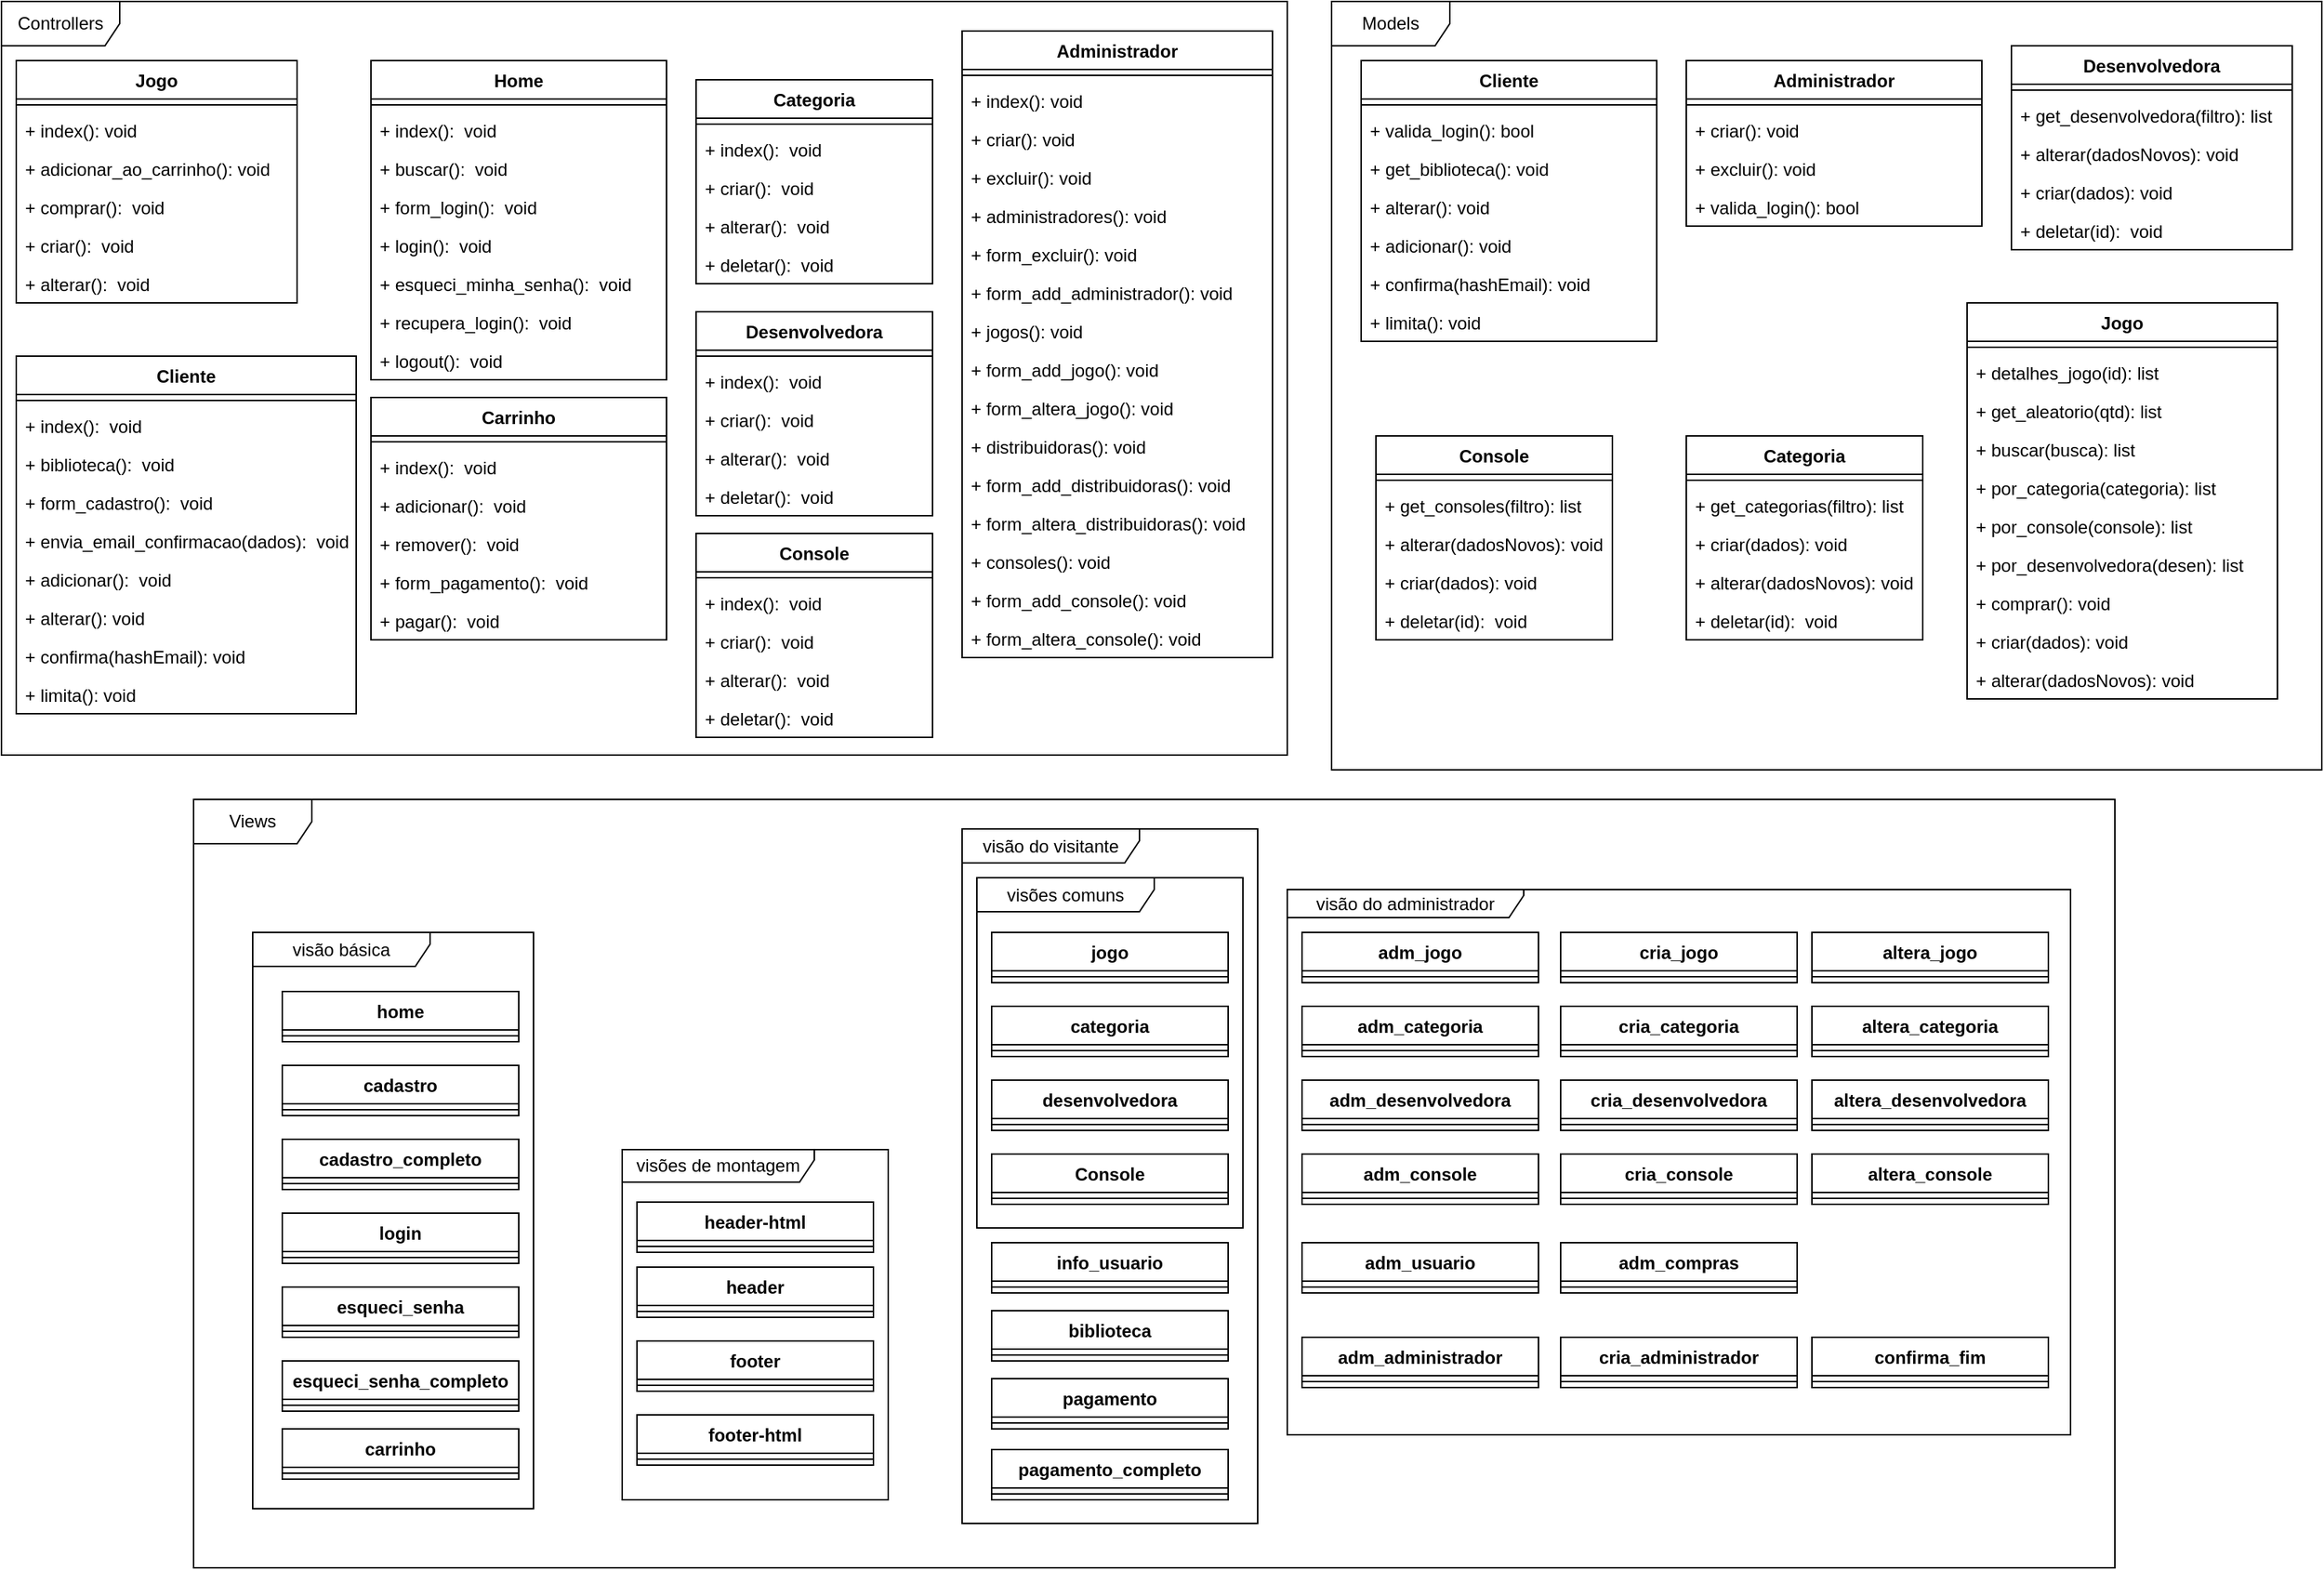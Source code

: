 <mxfile version="15.4.0" type="device"><diagram id="L-fCmeaqNn5dEg6Auvco" name="Page-1"><mxGraphModel dx="1718" dy="531" grid="1" gridSize="10" guides="1" tooltips="1" connect="1" arrows="1" fold="1" page="1" pageScale="1" pageWidth="850" pageHeight="1100" math="0" shadow="0"><root><mxCell id="0"/><mxCell id="1" parent="0"/><mxCell id="11PagR81buOXzs33Tu1x-120" value="Views" style="shape=umlFrame;whiteSpace=wrap;html=1;width=80;height=30;" parent="1" vertex="1"><mxGeometry x="-690" y="560" width="1300" height="520" as="geometry"/></mxCell><mxCell id="11PagR81buOXzs33Tu1x-200" value="visão básica" style="shape=umlFrame;whiteSpace=wrap;html=1;width=120;height=23;" parent="1" vertex="1"><mxGeometry x="-650" y="650" width="190" height="390" as="geometry"/></mxCell><mxCell id="11PagR81buOXzs33Tu1x-197" value="visão do administrador" style="shape=umlFrame;whiteSpace=wrap;html=1;width=160;height=19;" parent="1" vertex="1"><mxGeometry x="50" y="621" width="530" height="369" as="geometry"/></mxCell><mxCell id="11PagR81buOXzs33Tu1x-193" value="visão do visitante" style="shape=umlFrame;whiteSpace=wrap;html=1;width=120;height=23;" parent="1" vertex="1"><mxGeometry x="-170" y="580" width="200" height="470" as="geometry"/></mxCell><mxCell id="11PagR81buOXzs33Tu1x-204" value="visões de montagem" style="shape=umlFrame;whiteSpace=wrap;html=1;width=130;height=22;" parent="1" vertex="1"><mxGeometry x="-400" y="797" width="180" height="237" as="geometry"/></mxCell><mxCell id="11PagR81buOXzs33Tu1x-201" value="visões comuns" style="shape=umlFrame;whiteSpace=wrap;html=1;width=120;height=23;" parent="1" vertex="1"><mxGeometry x="-160" y="613" width="180" height="237" as="geometry"/></mxCell><mxCell id="11PagR81buOXzs33Tu1x-65" value="Controllers" style="shape=umlFrame;whiteSpace=wrap;html=1;width=80;height=30;" parent="1" vertex="1"><mxGeometry x="-820" y="20" width="870" height="510" as="geometry"/></mxCell><mxCell id="11PagR81buOXzs33Tu1x-2" value="Jogo" style="swimlane;fontStyle=1;align=center;verticalAlign=top;childLayout=stackLayout;horizontal=1;startSize=26;horizontalStack=0;resizeParent=1;resizeParentMax=0;resizeLast=0;collapsible=1;marginBottom=0;" parent="1" vertex="1"><mxGeometry x="-810" y="60" width="190" height="164" as="geometry"/></mxCell><mxCell id="11PagR81buOXzs33Tu1x-4" value="" style="line;strokeWidth=1;fillColor=none;align=left;verticalAlign=middle;spacingTop=-1;spacingLeft=3;spacingRight=3;rotatable=0;labelPosition=right;points=[];portConstraint=eastwest;" parent="11PagR81buOXzs33Tu1x-2" vertex="1"><mxGeometry y="26" width="190" height="8" as="geometry"/></mxCell><mxCell id="11PagR81buOXzs33Tu1x-5" value="+ index(): void" style="text;strokeColor=none;fillColor=none;align=left;verticalAlign=top;spacingLeft=4;spacingRight=4;overflow=hidden;rotatable=0;points=[[0,0.5],[1,0.5]];portConstraint=eastwest;" parent="11PagR81buOXzs33Tu1x-2" vertex="1"><mxGeometry y="34" width="190" height="26" as="geometry"/></mxCell><mxCell id="11PagR81buOXzs33Tu1x-10" value="+ adicionar_ao_carrinho(): void" style="text;strokeColor=none;fillColor=none;align=left;verticalAlign=top;spacingLeft=4;spacingRight=4;overflow=hidden;rotatable=0;points=[[0,0.5],[1,0.5]];portConstraint=eastwest;" parent="11PagR81buOXzs33Tu1x-2" vertex="1"><mxGeometry y="60" width="190" height="26" as="geometry"/></mxCell><mxCell id="11PagR81buOXzs33Tu1x-9" value="+ comprar():  void" style="text;strokeColor=none;fillColor=none;align=left;verticalAlign=top;spacingLeft=4;spacingRight=4;overflow=hidden;rotatable=0;points=[[0,0.5],[1,0.5]];portConstraint=eastwest;" parent="11PagR81buOXzs33Tu1x-2" vertex="1"><mxGeometry y="86" width="190" height="26" as="geometry"/></mxCell><mxCell id="11PagR81buOXzs33Tu1x-8" value="+ criar():  void" style="text;strokeColor=none;fillColor=none;align=left;verticalAlign=top;spacingLeft=4;spacingRight=4;overflow=hidden;rotatable=0;points=[[0,0.5],[1,0.5]];portConstraint=eastwest;" parent="11PagR81buOXzs33Tu1x-2" vertex="1"><mxGeometry y="112" width="190" height="26" as="geometry"/></mxCell><mxCell id="11PagR81buOXzs33Tu1x-6" value="+ alterar():  void" style="text;strokeColor=none;fillColor=none;align=left;verticalAlign=top;spacingLeft=4;spacingRight=4;overflow=hidden;rotatable=0;points=[[0,0.5],[1,0.5]];portConstraint=eastwest;" parent="11PagR81buOXzs33Tu1x-2" vertex="1"><mxGeometry y="138" width="190" height="26" as="geometry"/></mxCell><mxCell id="11PagR81buOXzs33Tu1x-11" value="Home" style="swimlane;fontStyle=1;align=center;verticalAlign=top;childLayout=stackLayout;horizontal=1;startSize=26;horizontalStack=0;resizeParent=1;resizeParentMax=0;resizeLast=0;collapsible=1;marginBottom=0;" parent="1" vertex="1"><mxGeometry x="-570" y="60" width="200" height="216" as="geometry"/></mxCell><mxCell id="11PagR81buOXzs33Tu1x-12" value="" style="line;strokeWidth=1;fillColor=none;align=left;verticalAlign=middle;spacingTop=-1;spacingLeft=3;spacingRight=3;rotatable=0;labelPosition=right;points=[];portConstraint=eastwest;" parent="11PagR81buOXzs33Tu1x-11" vertex="1"><mxGeometry y="26" width="200" height="8" as="geometry"/></mxCell><mxCell id="11PagR81buOXzs33Tu1x-13" value="+ index():  void" style="text;strokeColor=none;fillColor=none;align=left;verticalAlign=top;spacingLeft=4;spacingRight=4;overflow=hidden;rotatable=0;points=[[0,0.5],[1,0.5]];portConstraint=eastwest;" parent="11PagR81buOXzs33Tu1x-11" vertex="1"><mxGeometry y="34" width="200" height="26" as="geometry"/></mxCell><mxCell id="11PagR81buOXzs33Tu1x-14" value="+ buscar():  void" style="text;strokeColor=none;fillColor=none;align=left;verticalAlign=top;spacingLeft=4;spacingRight=4;overflow=hidden;rotatable=0;points=[[0,0.5],[1,0.5]];portConstraint=eastwest;" parent="11PagR81buOXzs33Tu1x-11" vertex="1"><mxGeometry y="60" width="200" height="26" as="geometry"/></mxCell><mxCell id="ZOK9bKu7fl6GXjxW45mG-1" value="+ form_login():  void" style="text;strokeColor=none;fillColor=none;align=left;verticalAlign=top;spacingLeft=4;spacingRight=4;overflow=hidden;rotatable=0;points=[[0,0.5],[1,0.5]];portConstraint=eastwest;" parent="11PagR81buOXzs33Tu1x-11" vertex="1"><mxGeometry y="86" width="200" height="26" as="geometry"/></mxCell><mxCell id="ZOK9bKu7fl6GXjxW45mG-2" value="+ login():  void" style="text;strokeColor=none;fillColor=none;align=left;verticalAlign=top;spacingLeft=4;spacingRight=4;overflow=hidden;rotatable=0;points=[[0,0.5],[1,0.5]];portConstraint=eastwest;" parent="11PagR81buOXzs33Tu1x-11" vertex="1"><mxGeometry y="112" width="200" height="26" as="geometry"/></mxCell><mxCell id="ZOK9bKu7fl6GXjxW45mG-3" value="+ esqueci_minha_senha():  void" style="text;strokeColor=none;fillColor=none;align=left;verticalAlign=top;spacingLeft=4;spacingRight=4;overflow=hidden;rotatable=0;points=[[0,0.5],[1,0.5]];portConstraint=eastwest;" parent="11PagR81buOXzs33Tu1x-11" vertex="1"><mxGeometry y="138" width="200" height="26" as="geometry"/></mxCell><mxCell id="ZOK9bKu7fl6GXjxW45mG-4" value="+ recupera_login():  void" style="text;strokeColor=none;fillColor=none;align=left;verticalAlign=top;spacingLeft=4;spacingRight=4;overflow=hidden;rotatable=0;points=[[0,0.5],[1,0.5]];portConstraint=eastwest;" parent="11PagR81buOXzs33Tu1x-11" vertex="1"><mxGeometry y="164" width="200" height="26" as="geometry"/></mxCell><mxCell id="ZOK9bKu7fl6GXjxW45mG-5" value="+ logout():  void" style="text;strokeColor=none;fillColor=none;align=left;verticalAlign=top;spacingLeft=4;spacingRight=4;overflow=hidden;rotatable=0;points=[[0,0.5],[1,0.5]];portConstraint=eastwest;" parent="11PagR81buOXzs33Tu1x-11" vertex="1"><mxGeometry y="190" width="200" height="26" as="geometry"/></mxCell><mxCell id="11PagR81buOXzs33Tu1x-19" value="Cliente" style="swimlane;fontStyle=1;align=center;verticalAlign=top;childLayout=stackLayout;horizontal=1;startSize=26;horizontalStack=0;resizeParent=1;resizeParentMax=0;resizeLast=0;collapsible=1;marginBottom=0;" parent="1" vertex="1"><mxGeometry x="-810" y="260" width="230" height="242" as="geometry"/></mxCell><mxCell id="11PagR81buOXzs33Tu1x-20" value="" style="line;strokeWidth=1;fillColor=none;align=left;verticalAlign=middle;spacingTop=-1;spacingLeft=3;spacingRight=3;rotatable=0;labelPosition=right;points=[];portConstraint=eastwest;" parent="11PagR81buOXzs33Tu1x-19" vertex="1"><mxGeometry y="26" width="230" height="8" as="geometry"/></mxCell><mxCell id="11PagR81buOXzs33Tu1x-21" value="+ index():  void" style="text;strokeColor=none;fillColor=none;align=left;verticalAlign=top;spacingLeft=4;spacingRight=4;overflow=hidden;rotatable=0;points=[[0,0.5],[1,0.5]];portConstraint=eastwest;" parent="11PagR81buOXzs33Tu1x-19" vertex="1"><mxGeometry y="34" width="230" height="26" as="geometry"/></mxCell><mxCell id="11PagR81buOXzs33Tu1x-64" value="+ biblioteca():  void" style="text;strokeColor=none;fillColor=none;align=left;verticalAlign=top;spacingLeft=4;spacingRight=4;overflow=hidden;rotatable=0;points=[[0,0.5],[1,0.5]];portConstraint=eastwest;" parent="11PagR81buOXzs33Tu1x-19" vertex="1"><mxGeometry y="60" width="230" height="26" as="geometry"/></mxCell><mxCell id="11PagR81buOXzs33Tu1x-53" value="+ form_cadastro():  void" style="text;strokeColor=none;fillColor=none;align=left;verticalAlign=top;spacingLeft=4;spacingRight=4;overflow=hidden;rotatable=0;points=[[0,0.5],[1,0.5]];portConstraint=eastwest;" parent="11PagR81buOXzs33Tu1x-19" vertex="1"><mxGeometry y="86" width="230" height="26" as="geometry"/></mxCell><mxCell id="11PagR81buOXzs33Tu1x-23" value="+ envia_email_confirmacao(dados):  void" style="text;strokeColor=none;fillColor=none;align=left;verticalAlign=top;spacingLeft=4;spacingRight=4;overflow=hidden;rotatable=0;points=[[0,0.5],[1,0.5]];portConstraint=eastwest;" parent="11PagR81buOXzs33Tu1x-19" vertex="1"><mxGeometry y="112" width="230" height="26" as="geometry"/></mxCell><mxCell id="11PagR81buOXzs33Tu1x-24" value="+ adicionar():  void" style="text;strokeColor=none;fillColor=none;align=left;verticalAlign=top;spacingLeft=4;spacingRight=4;overflow=hidden;rotatable=0;points=[[0,0.5],[1,0.5]];portConstraint=eastwest;" parent="11PagR81buOXzs33Tu1x-19" vertex="1"><mxGeometry y="138" width="230" height="26" as="geometry"/></mxCell><mxCell id="11PagR81buOXzs33Tu1x-103" value="+ alterar(): void" style="text;strokeColor=none;fillColor=none;align=left;verticalAlign=top;spacingLeft=4;spacingRight=4;overflow=hidden;rotatable=0;points=[[0,0.5],[1,0.5]];portConstraint=eastwest;" parent="11PagR81buOXzs33Tu1x-19" vertex="1"><mxGeometry y="164" width="230" height="26" as="geometry"/></mxCell><mxCell id="11PagR81buOXzs33Tu1x-25" value="+ confirma(hashEmail): void" style="text;strokeColor=none;fillColor=none;align=left;verticalAlign=top;spacingLeft=4;spacingRight=4;overflow=hidden;rotatable=0;points=[[0,0.5],[1,0.5]];portConstraint=eastwest;" parent="11PagR81buOXzs33Tu1x-19" vertex="1"><mxGeometry y="190" width="230" height="26" as="geometry"/></mxCell><mxCell id="11PagR81buOXzs33Tu1x-26" value="+ limita(): void" style="text;strokeColor=none;fillColor=none;align=left;verticalAlign=top;spacingLeft=4;spacingRight=4;overflow=hidden;rotatable=0;points=[[0,0.5],[1,0.5]];portConstraint=eastwest;" parent="11PagR81buOXzs33Tu1x-19" vertex="1"><mxGeometry y="216" width="230" height="26" as="geometry"/></mxCell><mxCell id="11PagR81buOXzs33Tu1x-27" value="Administrador" style="swimlane;fontStyle=1;align=center;verticalAlign=top;childLayout=stackLayout;horizontal=1;startSize=26;horizontalStack=0;resizeParent=1;resizeParentMax=0;resizeLast=0;collapsible=1;marginBottom=0;" parent="1" vertex="1"><mxGeometry x="-170" y="40" width="210" height="424" as="geometry"/></mxCell><mxCell id="11PagR81buOXzs33Tu1x-28" value="" style="line;strokeWidth=1;fillColor=none;align=left;verticalAlign=middle;spacingTop=-1;spacingLeft=3;spacingRight=3;rotatable=0;labelPosition=right;points=[];portConstraint=eastwest;" parent="11PagR81buOXzs33Tu1x-27" vertex="1"><mxGeometry y="26" width="210" height="8" as="geometry"/></mxCell><mxCell id="11PagR81buOXzs33Tu1x-29" value="+ index(): void" style="text;strokeColor=none;fillColor=none;align=left;verticalAlign=top;spacingLeft=4;spacingRight=4;overflow=hidden;rotatable=0;points=[[0,0.5],[1,0.5]];portConstraint=eastwest;" parent="11PagR81buOXzs33Tu1x-27" vertex="1"><mxGeometry y="34" width="210" height="26" as="geometry"/></mxCell><mxCell id="11PagR81buOXzs33Tu1x-43" value="+ criar(): void" style="text;strokeColor=none;fillColor=none;align=left;verticalAlign=top;spacingLeft=4;spacingRight=4;overflow=hidden;rotatable=0;points=[[0,0.5],[1,0.5]];portConstraint=eastwest;" parent="11PagR81buOXzs33Tu1x-27" vertex="1"><mxGeometry y="60" width="210" height="26" as="geometry"/></mxCell><mxCell id="11PagR81buOXzs33Tu1x-44" value="+ excluir(): void" style="text;strokeColor=none;fillColor=none;align=left;verticalAlign=top;spacingLeft=4;spacingRight=4;overflow=hidden;rotatable=0;points=[[0,0.5],[1,0.5]];portConstraint=eastwest;" parent="11PagR81buOXzs33Tu1x-27" vertex="1"><mxGeometry y="86" width="210" height="26" as="geometry"/></mxCell><mxCell id="eGFnQYDxi19fyzlzBU6V-1" value="+ administradores(): void" style="text;strokeColor=none;fillColor=none;align=left;verticalAlign=top;spacingLeft=4;spacingRight=4;overflow=hidden;rotatable=0;points=[[0,0.5],[1,0.5]];portConstraint=eastwest;" parent="11PagR81buOXzs33Tu1x-27" vertex="1"><mxGeometry y="112" width="210" height="26" as="geometry"/></mxCell><mxCell id="VoLuvv25c9wOzSagU-JG-1" value="+ form_excluir(): void" style="text;strokeColor=none;fillColor=none;align=left;verticalAlign=top;spacingLeft=4;spacingRight=4;overflow=hidden;rotatable=0;points=[[0,0.5],[1,0.5]];portConstraint=eastwest;" parent="11PagR81buOXzs33Tu1x-27" vertex="1"><mxGeometry y="138" width="210" height="26" as="geometry"/></mxCell><mxCell id="11PagR81buOXzs33Tu1x-42" value="+ form_add_administrador(): void" style="text;strokeColor=none;fillColor=none;align=left;verticalAlign=top;spacingLeft=4;spacingRight=4;overflow=hidden;rotatable=0;points=[[0,0.5],[1,0.5]];portConstraint=eastwest;" parent="11PagR81buOXzs33Tu1x-27" vertex="1"><mxGeometry y="164" width="210" height="26" as="geometry"/></mxCell><mxCell id="11PagR81buOXzs33Tu1x-39" value="+ jogos(): void" style="text;strokeColor=none;fillColor=none;align=left;verticalAlign=top;spacingLeft=4;spacingRight=4;overflow=hidden;rotatable=0;points=[[0,0.5],[1,0.5]];portConstraint=eastwest;" parent="11PagR81buOXzs33Tu1x-27" vertex="1"><mxGeometry y="190" width="210" height="26" as="geometry"/></mxCell><mxCell id="11PagR81buOXzs33Tu1x-30" value="+ form_add_jogo(): void" style="text;strokeColor=none;fillColor=none;align=left;verticalAlign=top;spacingLeft=4;spacingRight=4;overflow=hidden;rotatable=0;points=[[0,0.5],[1,0.5]];portConstraint=eastwest;" parent="11PagR81buOXzs33Tu1x-27" vertex="1"><mxGeometry y="216" width="210" height="26" as="geometry"/></mxCell><mxCell id="11PagR81buOXzs33Tu1x-31" value="+ form_altera_jogo(): void" style="text;strokeColor=none;fillColor=none;align=left;verticalAlign=top;spacingLeft=4;spacingRight=4;overflow=hidden;rotatable=0;points=[[0,0.5],[1,0.5]];portConstraint=eastwest;" parent="11PagR81buOXzs33Tu1x-27" vertex="1"><mxGeometry y="242" width="210" height="26" as="geometry"/></mxCell><mxCell id="11PagR81buOXzs33Tu1x-40" value="+ distribuidoras(): void" style="text;strokeColor=none;fillColor=none;align=left;verticalAlign=top;spacingLeft=4;spacingRight=4;overflow=hidden;rotatable=0;points=[[0,0.5],[1,0.5]];portConstraint=eastwest;" parent="11PagR81buOXzs33Tu1x-27" vertex="1"><mxGeometry y="268" width="210" height="26" as="geometry"/></mxCell><mxCell id="11PagR81buOXzs33Tu1x-35" value="+ form_add_distribuidoras(): void" style="text;strokeColor=none;fillColor=none;align=left;verticalAlign=top;spacingLeft=4;spacingRight=4;overflow=hidden;rotatable=0;points=[[0,0.5],[1,0.5]];portConstraint=eastwest;" parent="11PagR81buOXzs33Tu1x-27" vertex="1"><mxGeometry y="294" width="210" height="26" as="geometry"/></mxCell><mxCell id="11PagR81buOXzs33Tu1x-36" value="+ form_altera_distribuidoras(): void" style="text;strokeColor=none;fillColor=none;align=left;verticalAlign=top;spacingLeft=4;spacingRight=4;overflow=hidden;rotatable=0;points=[[0,0.5],[1,0.5]];portConstraint=eastwest;" parent="11PagR81buOXzs33Tu1x-27" vertex="1"><mxGeometry y="320" width="210" height="26" as="geometry"/></mxCell><mxCell id="11PagR81buOXzs33Tu1x-41" value="+ consoles(): void" style="text;strokeColor=none;fillColor=none;align=left;verticalAlign=top;spacingLeft=4;spacingRight=4;overflow=hidden;rotatable=0;points=[[0,0.5],[1,0.5]];portConstraint=eastwest;" parent="11PagR81buOXzs33Tu1x-27" vertex="1"><mxGeometry y="346" width="210" height="26" as="geometry"/></mxCell><mxCell id="11PagR81buOXzs33Tu1x-37" value="+ form_add_console(): void" style="text;strokeColor=none;fillColor=none;align=left;verticalAlign=top;spacingLeft=4;spacingRight=4;overflow=hidden;rotatable=0;points=[[0,0.5],[1,0.5]];portConstraint=eastwest;" parent="11PagR81buOXzs33Tu1x-27" vertex="1"><mxGeometry y="372" width="210" height="26" as="geometry"/></mxCell><mxCell id="11PagR81buOXzs33Tu1x-38" value="+ form_altera_console(): void" style="text;strokeColor=none;fillColor=none;align=left;verticalAlign=top;spacingLeft=4;spacingRight=4;overflow=hidden;rotatable=0;points=[[0,0.5],[1,0.5]];portConstraint=eastwest;" parent="11PagR81buOXzs33Tu1x-27" vertex="1"><mxGeometry y="398" width="210" height="26" as="geometry"/></mxCell><mxCell id="11PagR81buOXzs33Tu1x-45" value="Categoria" style="swimlane;fontStyle=1;align=center;verticalAlign=top;childLayout=stackLayout;horizontal=1;startSize=26;horizontalStack=0;resizeParent=1;resizeParentMax=0;resizeLast=0;collapsible=1;marginBottom=0;" parent="1" vertex="1"><mxGeometry x="-350" y="73" width="160" height="138" as="geometry"/></mxCell><mxCell id="11PagR81buOXzs33Tu1x-46" value="" style="line;strokeWidth=1;fillColor=none;align=left;verticalAlign=middle;spacingTop=-1;spacingLeft=3;spacingRight=3;rotatable=0;labelPosition=right;points=[];portConstraint=eastwest;" parent="11PagR81buOXzs33Tu1x-45" vertex="1"><mxGeometry y="26" width="160" height="8" as="geometry"/></mxCell><mxCell id="11PagR81buOXzs33Tu1x-47" value="+ index():  void" style="text;strokeColor=none;fillColor=none;align=left;verticalAlign=top;spacingLeft=4;spacingRight=4;overflow=hidden;rotatable=0;points=[[0,0.5],[1,0.5]];portConstraint=eastwest;" parent="11PagR81buOXzs33Tu1x-45" vertex="1"><mxGeometry y="34" width="160" height="26" as="geometry"/></mxCell><mxCell id="11PagR81buOXzs33Tu1x-50" value="+ criar():  void" style="text;strokeColor=none;fillColor=none;align=left;verticalAlign=top;spacingLeft=4;spacingRight=4;overflow=hidden;rotatable=0;points=[[0,0.5],[1,0.5]];portConstraint=eastwest;" parent="11PagR81buOXzs33Tu1x-45" vertex="1"><mxGeometry y="60" width="160" height="26" as="geometry"/></mxCell><mxCell id="11PagR81buOXzs33Tu1x-51" value="+ alterar():  void" style="text;strokeColor=none;fillColor=none;align=left;verticalAlign=top;spacingLeft=4;spacingRight=4;overflow=hidden;rotatable=0;points=[[0,0.5],[1,0.5]];portConstraint=eastwest;" parent="11PagR81buOXzs33Tu1x-45" vertex="1"><mxGeometry y="86" width="160" height="26" as="geometry"/></mxCell><mxCell id="eGFnQYDxi19fyzlzBU6V-10" value="+ deletar():  void" style="text;strokeColor=none;fillColor=none;align=left;verticalAlign=top;spacingLeft=4;spacingRight=4;overflow=hidden;rotatable=0;points=[[0,0.5],[1,0.5]];portConstraint=eastwest;" parent="11PagR81buOXzs33Tu1x-45" vertex="1"><mxGeometry y="112" width="160" height="26" as="geometry"/></mxCell><mxCell id="11PagR81buOXzs33Tu1x-54" value="Desenvolvedora" style="swimlane;fontStyle=1;align=center;verticalAlign=top;childLayout=stackLayout;horizontal=1;startSize=26;horizontalStack=0;resizeParent=1;resizeParentMax=0;resizeLast=0;collapsible=1;marginBottom=0;" parent="1" vertex="1"><mxGeometry x="-350" y="230" width="160" height="138" as="geometry"/></mxCell><mxCell id="11PagR81buOXzs33Tu1x-55" value="" style="line;strokeWidth=1;fillColor=none;align=left;verticalAlign=middle;spacingTop=-1;spacingLeft=3;spacingRight=3;rotatable=0;labelPosition=right;points=[];portConstraint=eastwest;" parent="11PagR81buOXzs33Tu1x-54" vertex="1"><mxGeometry y="26" width="160" height="8" as="geometry"/></mxCell><mxCell id="11PagR81buOXzs33Tu1x-56" value="+ index():  void" style="text;strokeColor=none;fillColor=none;align=left;verticalAlign=top;spacingLeft=4;spacingRight=4;overflow=hidden;rotatable=0;points=[[0,0.5],[1,0.5]];portConstraint=eastwest;" parent="11PagR81buOXzs33Tu1x-54" vertex="1"><mxGeometry y="34" width="160" height="26" as="geometry"/></mxCell><mxCell id="11PagR81buOXzs33Tu1x-57" value="+ criar():  void" style="text;strokeColor=none;fillColor=none;align=left;verticalAlign=top;spacingLeft=4;spacingRight=4;overflow=hidden;rotatable=0;points=[[0,0.5],[1,0.5]];portConstraint=eastwest;" parent="11PagR81buOXzs33Tu1x-54" vertex="1"><mxGeometry y="60" width="160" height="26" as="geometry"/></mxCell><mxCell id="11PagR81buOXzs33Tu1x-58" value="+ alterar():  void" style="text;strokeColor=none;fillColor=none;align=left;verticalAlign=top;spacingLeft=4;spacingRight=4;overflow=hidden;rotatable=0;points=[[0,0.5],[1,0.5]];portConstraint=eastwest;" parent="11PagR81buOXzs33Tu1x-54" vertex="1"><mxGeometry y="86" width="160" height="26" as="geometry"/></mxCell><mxCell id="eGFnQYDxi19fyzlzBU6V-9" value="+ deletar():  void" style="text;strokeColor=none;fillColor=none;align=left;verticalAlign=top;spacingLeft=4;spacingRight=4;overflow=hidden;rotatable=0;points=[[0,0.5],[1,0.5]];portConstraint=eastwest;" parent="11PagR81buOXzs33Tu1x-54" vertex="1"><mxGeometry y="112" width="160" height="26" as="geometry"/></mxCell><mxCell id="11PagR81buOXzs33Tu1x-59" value="Console" style="swimlane;fontStyle=1;align=center;verticalAlign=top;childLayout=stackLayout;horizontal=1;startSize=26;horizontalStack=0;resizeParent=1;resizeParentMax=0;resizeLast=0;collapsible=1;marginBottom=0;" parent="1" vertex="1"><mxGeometry x="-350" y="380" width="160" height="138" as="geometry"/></mxCell><mxCell id="11PagR81buOXzs33Tu1x-60" value="" style="line;strokeWidth=1;fillColor=none;align=left;verticalAlign=middle;spacingTop=-1;spacingLeft=3;spacingRight=3;rotatable=0;labelPosition=right;points=[];portConstraint=eastwest;" parent="11PagR81buOXzs33Tu1x-59" vertex="1"><mxGeometry y="26" width="160" height="8" as="geometry"/></mxCell><mxCell id="11PagR81buOXzs33Tu1x-61" value="+ index():  void" style="text;strokeColor=none;fillColor=none;align=left;verticalAlign=top;spacingLeft=4;spacingRight=4;overflow=hidden;rotatable=0;points=[[0,0.5],[1,0.5]];portConstraint=eastwest;" parent="11PagR81buOXzs33Tu1x-59" vertex="1"><mxGeometry y="34" width="160" height="26" as="geometry"/></mxCell><mxCell id="11PagR81buOXzs33Tu1x-62" value="+ criar():  void" style="text;strokeColor=none;fillColor=none;align=left;verticalAlign=top;spacingLeft=4;spacingRight=4;overflow=hidden;rotatable=0;points=[[0,0.5],[1,0.5]];portConstraint=eastwest;" parent="11PagR81buOXzs33Tu1x-59" vertex="1"><mxGeometry y="60" width="160" height="26" as="geometry"/></mxCell><mxCell id="11PagR81buOXzs33Tu1x-63" value="+ alterar():  void" style="text;strokeColor=none;fillColor=none;align=left;verticalAlign=top;spacingLeft=4;spacingRight=4;overflow=hidden;rotatable=0;points=[[0,0.5],[1,0.5]];portConstraint=eastwest;" parent="11PagR81buOXzs33Tu1x-59" vertex="1"><mxGeometry y="86" width="160" height="26" as="geometry"/></mxCell><mxCell id="eGFnQYDxi19fyzlzBU6V-2" value="+ deletar():  void" style="text;strokeColor=none;fillColor=none;align=left;verticalAlign=top;spacingLeft=4;spacingRight=4;overflow=hidden;rotatable=0;points=[[0,0.5],[1,0.5]];portConstraint=eastwest;" parent="11PagR81buOXzs33Tu1x-59" vertex="1"><mxGeometry y="112" width="160" height="26" as="geometry"/></mxCell><mxCell id="11PagR81buOXzs33Tu1x-66" value="Models" style="shape=umlFrame;whiteSpace=wrap;html=1;width=80;height=30;" parent="1" vertex="1"><mxGeometry x="80" y="20" width="670" height="520" as="geometry"/></mxCell><mxCell id="11PagR81buOXzs33Tu1x-68" value="Jogo" style="swimlane;fontStyle=1;align=center;verticalAlign=top;childLayout=stackLayout;horizontal=1;startSize=26;horizontalStack=0;resizeParent=1;resizeParentMax=0;resizeLast=0;collapsible=1;marginBottom=0;" parent="1" vertex="1"><mxGeometry x="510" y="224" width="210" height="268" as="geometry"/></mxCell><mxCell id="11PagR81buOXzs33Tu1x-69" value="" style="line;strokeWidth=1;fillColor=none;align=left;verticalAlign=middle;spacingTop=-1;spacingLeft=3;spacingRight=3;rotatable=0;labelPosition=right;points=[];portConstraint=eastwest;" parent="11PagR81buOXzs33Tu1x-68" vertex="1"><mxGeometry y="26" width="210" height="8" as="geometry"/></mxCell><mxCell id="mQa7ez7imFPfX-fhmuFn-1" value="+ detalhes_jogo(id): list" style="text;strokeColor=none;fillColor=none;align=left;verticalAlign=top;spacingLeft=4;spacingRight=4;overflow=hidden;rotatable=0;points=[[0,0.5],[1,0.5]];portConstraint=eastwest;" parent="11PagR81buOXzs33Tu1x-68" vertex="1"><mxGeometry y="34" width="210" height="26" as="geometry"/></mxCell><mxCell id="gl3a6LLppXieWktFP44w-4" value="+ get_aleatorio(qtd): list" style="text;strokeColor=none;fillColor=none;align=left;verticalAlign=top;spacingLeft=4;spacingRight=4;overflow=hidden;rotatable=0;points=[[0,0.5],[1,0.5]];portConstraint=eastwest;" parent="11PagR81buOXzs33Tu1x-68" vertex="1"><mxGeometry y="60" width="210" height="26" as="geometry"/></mxCell><mxCell id="11PagR81buOXzs33Tu1x-102" value="+ buscar(busca): list" style="text;strokeColor=none;fillColor=none;align=left;verticalAlign=top;spacingLeft=4;spacingRight=4;overflow=hidden;rotatable=0;points=[[0,0.5],[1,0.5]];portConstraint=eastwest;" parent="11PagR81buOXzs33Tu1x-68" vertex="1"><mxGeometry y="86" width="210" height="26" as="geometry"/></mxCell><mxCell id="gl3a6LLppXieWktFP44w-3" value="+ por_categoria(categoria): list" style="text;strokeColor=none;fillColor=none;align=left;verticalAlign=top;spacingLeft=4;spacingRight=4;overflow=hidden;rotatable=0;points=[[0,0.5],[1,0.5]];portConstraint=eastwest;" parent="11PagR81buOXzs33Tu1x-68" vertex="1"><mxGeometry y="112" width="210" height="26" as="geometry"/></mxCell><mxCell id="gl3a6LLppXieWktFP44w-1" value="+ por_console(console): list" style="text;strokeColor=none;fillColor=none;align=left;verticalAlign=top;spacingLeft=4;spacingRight=4;overflow=hidden;rotatable=0;points=[[0,0.5],[1,0.5]];portConstraint=eastwest;" parent="11PagR81buOXzs33Tu1x-68" vertex="1"><mxGeometry y="138" width="210" height="26" as="geometry"/></mxCell><mxCell id="gl3a6LLppXieWktFP44w-2" value="+ por_desenvolvedora(desen): list" style="text;strokeColor=none;fillColor=none;align=left;verticalAlign=top;spacingLeft=4;spacingRight=4;overflow=hidden;rotatable=0;points=[[0,0.5],[1,0.5]];portConstraint=eastwest;" parent="11PagR81buOXzs33Tu1x-68" vertex="1"><mxGeometry y="164" width="210" height="26" as="geometry"/></mxCell><mxCell id="11PagR81buOXzs33Tu1x-72" value="+ comprar(): void" style="text;strokeColor=none;fillColor=none;align=left;verticalAlign=top;spacingLeft=4;spacingRight=4;overflow=hidden;rotatable=0;points=[[0,0.5],[1,0.5]];portConstraint=eastwest;" parent="11PagR81buOXzs33Tu1x-68" vertex="1"><mxGeometry y="190" width="210" height="26" as="geometry"/></mxCell><mxCell id="11PagR81buOXzs33Tu1x-73" value="+ criar(dados): void" style="text;strokeColor=none;fillColor=none;align=left;verticalAlign=top;spacingLeft=4;spacingRight=4;overflow=hidden;rotatable=0;points=[[0,0.5],[1,0.5]];portConstraint=eastwest;" parent="11PagR81buOXzs33Tu1x-68" vertex="1"><mxGeometry y="216" width="210" height="26" as="geometry"/></mxCell><mxCell id="11PagR81buOXzs33Tu1x-74" value="+ alterar(dadosNovos): void" style="text;strokeColor=none;fillColor=none;align=left;verticalAlign=top;spacingLeft=4;spacingRight=4;overflow=hidden;rotatable=0;points=[[0,0.5],[1,0.5]];portConstraint=eastwest;" parent="11PagR81buOXzs33Tu1x-68" vertex="1"><mxGeometry y="242" width="210" height="26" as="geometry"/></mxCell><mxCell id="11PagR81buOXzs33Tu1x-75" value="Console" style="swimlane;fontStyle=1;align=center;verticalAlign=top;childLayout=stackLayout;horizontal=1;startSize=26;horizontalStack=0;resizeParent=1;resizeParentMax=0;resizeLast=0;collapsible=1;marginBottom=0;" parent="1" vertex="1"><mxGeometry x="110" y="314" width="160" height="138" as="geometry"/></mxCell><mxCell id="11PagR81buOXzs33Tu1x-76" value="" style="line;strokeWidth=1;fillColor=none;align=left;verticalAlign=middle;spacingTop=-1;spacingLeft=3;spacingRight=3;rotatable=0;labelPosition=right;points=[];portConstraint=eastwest;" parent="11PagR81buOXzs33Tu1x-75" vertex="1"><mxGeometry y="26" width="160" height="8" as="geometry"/></mxCell><mxCell id="11PagR81buOXzs33Tu1x-101" value="+ get_consoles(filtro): list" style="text;strokeColor=none;fillColor=none;align=left;verticalAlign=top;spacingLeft=4;spacingRight=4;overflow=hidden;rotatable=0;points=[[0,0.5],[1,0.5]];portConstraint=eastwest;" parent="11PagR81buOXzs33Tu1x-75" vertex="1"><mxGeometry y="34" width="160" height="26" as="geometry"/></mxCell><mxCell id="11PagR81buOXzs33Tu1x-207" value="+ alterar(dadosNovos): void" style="text;strokeColor=none;fillColor=none;align=left;verticalAlign=top;spacingLeft=4;spacingRight=4;overflow=hidden;rotatable=0;points=[[0,0.5],[1,0.5]];portConstraint=eastwest;" parent="11PagR81buOXzs33Tu1x-75" vertex="1"><mxGeometry y="60" width="160" height="26" as="geometry"/></mxCell><mxCell id="11PagR81buOXzs33Tu1x-206" value="+ criar(dados): void" style="text;strokeColor=none;fillColor=none;align=left;verticalAlign=top;spacingLeft=4;spacingRight=4;overflow=hidden;rotatable=0;points=[[0,0.5],[1,0.5]];portConstraint=eastwest;" parent="11PagR81buOXzs33Tu1x-75" vertex="1"><mxGeometry y="86" width="160" height="26" as="geometry"/></mxCell><mxCell id="eGFnQYDxi19fyzlzBU6V-13" value="+ deletar(id):  void" style="text;strokeColor=none;fillColor=none;align=left;verticalAlign=top;spacingLeft=4;spacingRight=4;overflow=hidden;rotatable=0;points=[[0,0.5],[1,0.5]];portConstraint=eastwest;" parent="11PagR81buOXzs33Tu1x-75" vertex="1"><mxGeometry y="112" width="160" height="26" as="geometry"/></mxCell><mxCell id="11PagR81buOXzs33Tu1x-80" value="Categoria" style="swimlane;fontStyle=1;align=center;verticalAlign=top;childLayout=stackLayout;horizontal=1;startSize=26;horizontalStack=0;resizeParent=1;resizeParentMax=0;resizeLast=0;collapsible=1;marginBottom=0;" parent="1" vertex="1"><mxGeometry x="320" y="314" width="160" height="138" as="geometry"/></mxCell><mxCell id="11PagR81buOXzs33Tu1x-81" value="" style="line;strokeWidth=1;fillColor=none;align=left;verticalAlign=middle;spacingTop=-1;spacingLeft=3;spacingRight=3;rotatable=0;labelPosition=right;points=[];portConstraint=eastwest;" parent="11PagR81buOXzs33Tu1x-80" vertex="1"><mxGeometry y="26" width="160" height="8" as="geometry"/></mxCell><mxCell id="11PagR81buOXzs33Tu1x-100" value="+ get_categorias(filtro): list" style="text;strokeColor=none;fillColor=none;align=left;verticalAlign=top;spacingLeft=4;spacingRight=4;overflow=hidden;rotatable=0;points=[[0,0.5],[1,0.5]];portConstraint=eastwest;" parent="11PagR81buOXzs33Tu1x-80" vertex="1"><mxGeometry y="34" width="160" height="26" as="geometry"/></mxCell><mxCell id="11PagR81buOXzs33Tu1x-208" value="+ criar(dados): void" style="text;strokeColor=none;fillColor=none;align=left;verticalAlign=top;spacingLeft=4;spacingRight=4;overflow=hidden;rotatable=0;points=[[0,0.5],[1,0.5]];portConstraint=eastwest;" parent="11PagR81buOXzs33Tu1x-80" vertex="1"><mxGeometry y="60" width="160" height="26" as="geometry"/></mxCell><mxCell id="11PagR81buOXzs33Tu1x-209" value="+ alterar(dadosNovos): void" style="text;strokeColor=none;fillColor=none;align=left;verticalAlign=top;spacingLeft=4;spacingRight=4;overflow=hidden;rotatable=0;points=[[0,0.5],[1,0.5]];portConstraint=eastwest;" parent="11PagR81buOXzs33Tu1x-80" vertex="1"><mxGeometry y="86" width="160" height="26" as="geometry"/></mxCell><mxCell id="eGFnQYDxi19fyzlzBU6V-12" value="+ deletar(id):  void" style="text;strokeColor=none;fillColor=none;align=left;verticalAlign=top;spacingLeft=4;spacingRight=4;overflow=hidden;rotatable=0;points=[[0,0.5],[1,0.5]];portConstraint=eastwest;" parent="11PagR81buOXzs33Tu1x-80" vertex="1"><mxGeometry y="112" width="160" height="26" as="geometry"/></mxCell><mxCell id="11PagR81buOXzs33Tu1x-85" value="Desenvolvedora" style="swimlane;fontStyle=1;align=center;verticalAlign=top;childLayout=stackLayout;horizontal=1;startSize=26;horizontalStack=0;resizeParent=1;resizeParentMax=0;resizeLast=0;collapsible=1;marginBottom=0;" parent="1" vertex="1"><mxGeometry x="540" y="50" width="190" height="138" as="geometry"/></mxCell><mxCell id="11PagR81buOXzs33Tu1x-86" value="" style="line;strokeWidth=1;fillColor=none;align=left;verticalAlign=middle;spacingTop=-1;spacingLeft=3;spacingRight=3;rotatable=0;labelPosition=right;points=[];portConstraint=eastwest;" parent="11PagR81buOXzs33Tu1x-85" vertex="1"><mxGeometry y="26" width="190" height="8" as="geometry"/></mxCell><mxCell id="11PagR81buOXzs33Tu1x-205" value="+ get_desenvolvedora(filtro): list" style="text;strokeColor=none;fillColor=none;align=left;verticalAlign=top;spacingLeft=4;spacingRight=4;overflow=hidden;rotatable=0;points=[[0,0.5],[1,0.5]];portConstraint=eastwest;" parent="11PagR81buOXzs33Tu1x-85" vertex="1"><mxGeometry y="34" width="190" height="26" as="geometry"/></mxCell><mxCell id="11PagR81buOXzs33Tu1x-211" value="+ alterar(dadosNovos): void" style="text;strokeColor=none;fillColor=none;align=left;verticalAlign=top;spacingLeft=4;spacingRight=4;overflow=hidden;rotatable=0;points=[[0,0.5],[1,0.5]];portConstraint=eastwest;" parent="11PagR81buOXzs33Tu1x-85" vertex="1"><mxGeometry y="60" width="190" height="26" as="geometry"/></mxCell><mxCell id="11PagR81buOXzs33Tu1x-210" value="+ criar(dados): void" style="text;strokeColor=none;fillColor=none;align=left;verticalAlign=top;spacingLeft=4;spacingRight=4;overflow=hidden;rotatable=0;points=[[0,0.5],[1,0.5]];portConstraint=eastwest;" parent="11PagR81buOXzs33Tu1x-85" vertex="1"><mxGeometry y="86" width="190" height="26" as="geometry"/></mxCell><mxCell id="eGFnQYDxi19fyzlzBU6V-14" value="+ deletar(id):  void" style="text;strokeColor=none;fillColor=none;align=left;verticalAlign=top;spacingLeft=4;spacingRight=4;overflow=hidden;rotatable=0;points=[[0,0.5],[1,0.5]];portConstraint=eastwest;" parent="11PagR81buOXzs33Tu1x-85" vertex="1"><mxGeometry y="112" width="190" height="26" as="geometry"/></mxCell><mxCell id="11PagR81buOXzs33Tu1x-90" value="Cliente" style="swimlane;fontStyle=1;align=center;verticalAlign=top;childLayout=stackLayout;horizontal=1;startSize=26;horizontalStack=0;resizeParent=1;resizeParentMax=0;resizeLast=0;collapsible=1;marginBottom=0;" parent="1" vertex="1"><mxGeometry x="100" y="60" width="200" height="190" as="geometry"/></mxCell><mxCell id="11PagR81buOXzs33Tu1x-91" value="" style="line;strokeWidth=1;fillColor=none;align=left;verticalAlign=middle;spacingTop=-1;spacingLeft=3;spacingRight=3;rotatable=0;labelPosition=right;points=[];portConstraint=eastwest;" parent="11PagR81buOXzs33Tu1x-90" vertex="1"><mxGeometry y="26" width="200" height="8" as="geometry"/></mxCell><mxCell id="tvD4H6tPv4toiT20f8Io-1" value="+ valida_login(): bool" style="text;strokeColor=none;fillColor=none;align=left;verticalAlign=top;spacingLeft=4;spacingRight=4;overflow=hidden;rotatable=0;points=[[0,0.5],[1,0.5]];portConstraint=eastwest;" parent="11PagR81buOXzs33Tu1x-90" vertex="1"><mxGeometry y="34" width="200" height="26" as="geometry"/></mxCell><mxCell id="11PagR81buOXzs33Tu1x-93" value="+ get_biblioteca(): void" style="text;strokeColor=none;fillColor=none;align=left;verticalAlign=top;spacingLeft=4;spacingRight=4;overflow=hidden;rotatable=0;points=[[0,0.5],[1,0.5]];portConstraint=eastwest;" parent="11PagR81buOXzs33Tu1x-90" vertex="1"><mxGeometry y="60" width="200" height="26" as="geometry"/></mxCell><mxCell id="11PagR81buOXzs33Tu1x-104" value="+ alterar(): void" style="text;strokeColor=none;fillColor=none;align=left;verticalAlign=top;spacingLeft=4;spacingRight=4;overflow=hidden;rotatable=0;points=[[0,0.5],[1,0.5]];portConstraint=eastwest;" parent="11PagR81buOXzs33Tu1x-90" vertex="1"><mxGeometry y="86" width="200" height="26" as="geometry"/></mxCell><mxCell id="11PagR81buOXzs33Tu1x-97" value="+ adicionar(): void" style="text;strokeColor=none;fillColor=none;align=left;verticalAlign=top;spacingLeft=4;spacingRight=4;overflow=hidden;rotatable=0;points=[[0,0.5],[1,0.5]];portConstraint=eastwest;" parent="11PagR81buOXzs33Tu1x-90" vertex="1"><mxGeometry y="112" width="200" height="26" as="geometry"/></mxCell><mxCell id="11PagR81buOXzs33Tu1x-98" value="+ confirma(hashEmail): void" style="text;strokeColor=none;fillColor=none;align=left;verticalAlign=top;spacingLeft=4;spacingRight=4;overflow=hidden;rotatable=0;points=[[0,0.5],[1,0.5]];portConstraint=eastwest;" parent="11PagR81buOXzs33Tu1x-90" vertex="1"><mxGeometry y="138" width="200" height="26" as="geometry"/></mxCell><mxCell id="11PagR81buOXzs33Tu1x-99" value="+ limita(): void" style="text;strokeColor=none;fillColor=none;align=left;verticalAlign=top;spacingLeft=4;spacingRight=4;overflow=hidden;rotatable=0;points=[[0,0.5],[1,0.5]];portConstraint=eastwest;" parent="11PagR81buOXzs33Tu1x-90" vertex="1"><mxGeometry y="164" width="200" height="26" as="geometry"/></mxCell><mxCell id="11PagR81buOXzs33Tu1x-105" value="Administrador" style="swimlane;fontStyle=1;align=center;verticalAlign=top;childLayout=stackLayout;horizontal=1;startSize=26;horizontalStack=0;resizeParent=1;resizeParentMax=0;resizeLast=0;collapsible=1;marginBottom=0;" parent="1" vertex="1"><mxGeometry x="320" y="60" width="200" height="112" as="geometry"/></mxCell><mxCell id="11PagR81buOXzs33Tu1x-106" value="" style="line;strokeWidth=1;fillColor=none;align=left;verticalAlign=middle;spacingTop=-1;spacingLeft=3;spacingRight=3;rotatable=0;labelPosition=right;points=[];portConstraint=eastwest;" parent="11PagR81buOXzs33Tu1x-105" vertex="1"><mxGeometry y="26" width="200" height="8" as="geometry"/></mxCell><mxCell id="11PagR81buOXzs33Tu1x-108" value="+ criar(): void" style="text;strokeColor=none;fillColor=none;align=left;verticalAlign=top;spacingLeft=4;spacingRight=4;overflow=hidden;rotatable=0;points=[[0,0.5],[1,0.5]];portConstraint=eastwest;" parent="11PagR81buOXzs33Tu1x-105" vertex="1"><mxGeometry y="34" width="200" height="26" as="geometry"/></mxCell><mxCell id="11PagR81buOXzs33Tu1x-109" value="+ excluir(): void" style="text;strokeColor=none;fillColor=none;align=left;verticalAlign=top;spacingLeft=4;spacingRight=4;overflow=hidden;rotatable=0;points=[[0,0.5],[1,0.5]];portConstraint=eastwest;" parent="11PagR81buOXzs33Tu1x-105" vertex="1"><mxGeometry y="60" width="200" height="26" as="geometry"/></mxCell><mxCell id="33_iDUAcrcl2gQyIVTkX-1" value="+ valida_login(): bool" style="text;strokeColor=none;fillColor=none;align=left;verticalAlign=top;spacingLeft=4;spacingRight=4;overflow=hidden;rotatable=0;points=[[0,0.5],[1,0.5]];portConstraint=eastwest;" parent="11PagR81buOXzs33Tu1x-105" vertex="1"><mxGeometry y="86" width="200" height="26" as="geometry"/></mxCell><mxCell id="11PagR81buOXzs33Tu1x-121" value="header-html" style="swimlane;fontStyle=1;align=center;verticalAlign=top;childLayout=stackLayout;horizontal=1;startSize=26;horizontalStack=0;resizeParent=1;resizeParentMax=0;resizeLast=0;collapsible=1;marginBottom=0;" parent="1" vertex="1"><mxGeometry x="-390" y="832.5" width="160" height="34" as="geometry"/></mxCell><mxCell id="11PagR81buOXzs33Tu1x-123" value="" style="line;strokeWidth=1;fillColor=none;align=left;verticalAlign=middle;spacingTop=-1;spacingLeft=3;spacingRight=3;rotatable=0;labelPosition=right;points=[];portConstraint=eastwest;" parent="11PagR81buOXzs33Tu1x-121" vertex="1"><mxGeometry y="26" width="160" height="8" as="geometry"/></mxCell><mxCell id="11PagR81buOXzs33Tu1x-125" value="header" style="swimlane;fontStyle=1;align=center;verticalAlign=top;childLayout=stackLayout;horizontal=1;startSize=26;horizontalStack=0;resizeParent=1;resizeParentMax=0;resizeLast=0;collapsible=1;marginBottom=0;" parent="1" vertex="1"><mxGeometry x="-390" y="876.5" width="160" height="34" as="geometry"/></mxCell><mxCell id="11PagR81buOXzs33Tu1x-126" value="" style="line;strokeWidth=1;fillColor=none;align=left;verticalAlign=middle;spacingTop=-1;spacingLeft=3;spacingRight=3;rotatable=0;labelPosition=right;points=[];portConstraint=eastwest;" parent="11PagR81buOXzs33Tu1x-125" vertex="1"><mxGeometry y="26" width="160" height="8" as="geometry"/></mxCell><mxCell id="11PagR81buOXzs33Tu1x-127" value="home" style="swimlane;fontStyle=1;align=center;verticalAlign=top;childLayout=stackLayout;horizontal=1;startSize=26;horizontalStack=0;resizeParent=1;resizeParentMax=0;resizeLast=0;collapsible=1;marginBottom=0;" parent="1" vertex="1"><mxGeometry x="-630" y="690" width="160" height="34" as="geometry"/></mxCell><mxCell id="11PagR81buOXzs33Tu1x-128" value="" style="line;strokeWidth=1;fillColor=none;align=left;verticalAlign=middle;spacingTop=-1;spacingLeft=3;spacingRight=3;rotatable=0;labelPosition=right;points=[];portConstraint=eastwest;" parent="11PagR81buOXzs33Tu1x-127" vertex="1"><mxGeometry y="26" width="160" height="8" as="geometry"/></mxCell><mxCell id="11PagR81buOXzs33Tu1x-129" value="cadastro" style="swimlane;fontStyle=1;align=center;verticalAlign=top;childLayout=stackLayout;horizontal=1;startSize=26;horizontalStack=0;resizeParent=1;resizeParentMax=0;resizeLast=0;collapsible=1;marginBottom=0;" parent="1" vertex="1"><mxGeometry x="-630" y="740" width="160" height="34" as="geometry"/></mxCell><mxCell id="11PagR81buOXzs33Tu1x-130" value="" style="line;strokeWidth=1;fillColor=none;align=left;verticalAlign=middle;spacingTop=-1;spacingLeft=3;spacingRight=3;rotatable=0;labelPosition=right;points=[];portConstraint=eastwest;" parent="11PagR81buOXzs33Tu1x-129" vertex="1"><mxGeometry y="26" width="160" height="8" as="geometry"/></mxCell><mxCell id="11PagR81buOXzs33Tu1x-131" value="cadastro_completo" style="swimlane;fontStyle=1;align=center;verticalAlign=top;childLayout=stackLayout;horizontal=1;startSize=26;horizontalStack=0;resizeParent=1;resizeParentMax=0;resizeLast=0;collapsible=1;marginBottom=0;" parent="1" vertex="1"><mxGeometry x="-630" y="790" width="160" height="34" as="geometry"/></mxCell><mxCell id="11PagR81buOXzs33Tu1x-132" value="" style="line;strokeWidth=1;fillColor=none;align=left;verticalAlign=middle;spacingTop=-1;spacingLeft=3;spacingRight=3;rotatable=0;labelPosition=right;points=[];portConstraint=eastwest;" parent="11PagR81buOXzs33Tu1x-131" vertex="1"><mxGeometry y="26" width="160" height="8" as="geometry"/></mxCell><mxCell id="11PagR81buOXzs33Tu1x-133" value="login" style="swimlane;fontStyle=1;align=center;verticalAlign=top;childLayout=stackLayout;horizontal=1;startSize=26;horizontalStack=0;resizeParent=1;resizeParentMax=0;resizeLast=0;collapsible=1;marginBottom=0;" parent="1" vertex="1"><mxGeometry x="-630" y="840" width="160" height="34" as="geometry"/></mxCell><mxCell id="11PagR81buOXzs33Tu1x-134" value="" style="line;strokeWidth=1;fillColor=none;align=left;verticalAlign=middle;spacingTop=-1;spacingLeft=3;spacingRight=3;rotatable=0;labelPosition=right;points=[];portConstraint=eastwest;" parent="11PagR81buOXzs33Tu1x-133" vertex="1"><mxGeometry y="26" width="160" height="8" as="geometry"/></mxCell><mxCell id="11PagR81buOXzs33Tu1x-137" value="esqueci_senha" style="swimlane;fontStyle=1;align=center;verticalAlign=top;childLayout=stackLayout;horizontal=1;startSize=26;horizontalStack=0;resizeParent=1;resizeParentMax=0;resizeLast=0;collapsible=1;marginBottom=0;" parent="1" vertex="1"><mxGeometry x="-630" y="890" width="160" height="34" as="geometry"/></mxCell><mxCell id="11PagR81buOXzs33Tu1x-138" value="" style="line;strokeWidth=1;fillColor=none;align=left;verticalAlign=middle;spacingTop=-1;spacingLeft=3;spacingRight=3;rotatable=0;labelPosition=right;points=[];portConstraint=eastwest;" parent="11PagR81buOXzs33Tu1x-137" vertex="1"><mxGeometry y="26" width="160" height="8" as="geometry"/></mxCell><mxCell id="11PagR81buOXzs33Tu1x-139" value="esqueci_senha_completo" style="swimlane;fontStyle=1;align=center;verticalAlign=top;childLayout=stackLayout;horizontal=1;startSize=26;horizontalStack=0;resizeParent=1;resizeParentMax=0;resizeLast=0;collapsible=1;marginBottom=0;" parent="1" vertex="1"><mxGeometry x="-630" y="940" width="160" height="34" as="geometry"/></mxCell><mxCell id="11PagR81buOXzs33Tu1x-140" value="" style="line;strokeWidth=1;fillColor=none;align=left;verticalAlign=middle;spacingTop=-1;spacingLeft=3;spacingRight=3;rotatable=0;labelPosition=right;points=[];portConstraint=eastwest;" parent="11PagR81buOXzs33Tu1x-139" vertex="1"><mxGeometry y="26" width="160" height="8" as="geometry"/></mxCell><mxCell id="11PagR81buOXzs33Tu1x-141" value="categoria" style="swimlane;fontStyle=1;align=center;verticalAlign=top;childLayout=stackLayout;horizontal=1;startSize=26;horizontalStack=0;resizeParent=1;resizeParentMax=0;resizeLast=0;collapsible=1;marginBottom=0;" parent="1" vertex="1"><mxGeometry x="-150" y="700" width="160" height="34" as="geometry"/></mxCell><mxCell id="11PagR81buOXzs33Tu1x-142" value="" style="line;strokeWidth=1;fillColor=none;align=left;verticalAlign=middle;spacingTop=-1;spacingLeft=3;spacingRight=3;rotatable=0;labelPosition=right;points=[];portConstraint=eastwest;" parent="11PagR81buOXzs33Tu1x-141" vertex="1"><mxGeometry y="26" width="160" height="8" as="geometry"/></mxCell><mxCell id="11PagR81buOXzs33Tu1x-143" value="jogo" style="swimlane;fontStyle=1;align=center;verticalAlign=top;childLayout=stackLayout;horizontal=1;startSize=26;horizontalStack=0;resizeParent=1;resizeParentMax=0;resizeLast=0;collapsible=1;marginBottom=0;" parent="1" vertex="1"><mxGeometry x="-150" y="650" width="160" height="34" as="geometry"/></mxCell><mxCell id="11PagR81buOXzs33Tu1x-144" value="" style="line;strokeWidth=1;fillColor=none;align=left;verticalAlign=middle;spacingTop=-1;spacingLeft=3;spacingRight=3;rotatable=0;labelPosition=right;points=[];portConstraint=eastwest;" parent="11PagR81buOXzs33Tu1x-143" vertex="1"><mxGeometry y="26" width="160" height="8" as="geometry"/></mxCell><mxCell id="11PagR81buOXzs33Tu1x-145" value="desenvolvedora" style="swimlane;fontStyle=1;align=center;verticalAlign=top;childLayout=stackLayout;horizontal=1;startSize=26;horizontalStack=0;resizeParent=1;resizeParentMax=0;resizeLast=0;collapsible=1;marginBottom=0;" parent="1" vertex="1"><mxGeometry x="-150" y="750" width="160" height="34" as="geometry"/></mxCell><mxCell id="11PagR81buOXzs33Tu1x-146" value="" style="line;strokeWidth=1;fillColor=none;align=left;verticalAlign=middle;spacingTop=-1;spacingLeft=3;spacingRight=3;rotatable=0;labelPosition=right;points=[];portConstraint=eastwest;" parent="11PagR81buOXzs33Tu1x-145" vertex="1"><mxGeometry y="26" width="160" height="8" as="geometry"/></mxCell><mxCell id="11PagR81buOXzs33Tu1x-147" value="Console" style="swimlane;fontStyle=1;align=center;verticalAlign=top;childLayout=stackLayout;horizontal=1;startSize=26;horizontalStack=0;resizeParent=1;resizeParentMax=0;resizeLast=0;collapsible=1;marginBottom=0;" parent="1" vertex="1"><mxGeometry x="-150" y="800" width="160" height="34" as="geometry"/></mxCell><mxCell id="11PagR81buOXzs33Tu1x-148" value="" style="line;strokeWidth=1;fillColor=none;align=left;verticalAlign=middle;spacingTop=-1;spacingLeft=3;spacingRight=3;rotatable=0;labelPosition=right;points=[];portConstraint=eastwest;" parent="11PagR81buOXzs33Tu1x-147" vertex="1"><mxGeometry y="26" width="160" height="8" as="geometry"/></mxCell><mxCell id="11PagR81buOXzs33Tu1x-149" value="info_usuario" style="swimlane;fontStyle=1;align=center;verticalAlign=top;childLayout=stackLayout;horizontal=1;startSize=26;horizontalStack=0;resizeParent=1;resizeParentMax=0;resizeLast=0;collapsible=1;marginBottom=0;" parent="1" vertex="1"><mxGeometry x="-150" y="860" width="160" height="34" as="geometry"/></mxCell><mxCell id="11PagR81buOXzs33Tu1x-150" value="" style="line;strokeWidth=1;fillColor=none;align=left;verticalAlign=middle;spacingTop=-1;spacingLeft=3;spacingRight=3;rotatable=0;labelPosition=right;points=[];portConstraint=eastwest;" parent="11PagR81buOXzs33Tu1x-149" vertex="1"><mxGeometry y="26" width="160" height="8" as="geometry"/></mxCell><mxCell id="11PagR81buOXzs33Tu1x-151" value="biblioteca" style="swimlane;fontStyle=1;align=center;verticalAlign=top;childLayout=stackLayout;horizontal=1;startSize=26;horizontalStack=0;resizeParent=1;resizeParentMax=0;resizeLast=0;collapsible=1;marginBottom=0;" parent="1" vertex="1"><mxGeometry x="-150" y="906" width="160" height="34" as="geometry"/></mxCell><mxCell id="11PagR81buOXzs33Tu1x-152" value="" style="line;strokeWidth=1;fillColor=none;align=left;verticalAlign=middle;spacingTop=-1;spacingLeft=3;spacingRight=3;rotatable=0;labelPosition=right;points=[];portConstraint=eastwest;" parent="11PagR81buOXzs33Tu1x-151" vertex="1"><mxGeometry y="26" width="160" height="8" as="geometry"/></mxCell><mxCell id="11PagR81buOXzs33Tu1x-153" value="carrinho" style="swimlane;fontStyle=1;align=center;verticalAlign=top;childLayout=stackLayout;horizontal=1;startSize=26;horizontalStack=0;resizeParent=1;resizeParentMax=0;resizeLast=0;collapsible=1;marginBottom=0;" parent="1" vertex="1"><mxGeometry x="-630" y="986" width="160" height="34" as="geometry"/></mxCell><mxCell id="11PagR81buOXzs33Tu1x-154" value="" style="line;strokeWidth=1;fillColor=none;align=left;verticalAlign=middle;spacingTop=-1;spacingLeft=3;spacingRight=3;rotatable=0;labelPosition=right;points=[];portConstraint=eastwest;" parent="11PagR81buOXzs33Tu1x-153" vertex="1"><mxGeometry y="26" width="160" height="8" as="geometry"/></mxCell><mxCell id="11PagR81buOXzs33Tu1x-155" value="pagamento" style="swimlane;fontStyle=1;align=center;verticalAlign=top;childLayout=stackLayout;horizontal=1;startSize=26;horizontalStack=0;resizeParent=1;resizeParentMax=0;resizeLast=0;collapsible=1;marginBottom=0;" parent="1" vertex="1"><mxGeometry x="-150" y="952" width="160" height="34" as="geometry"/></mxCell><mxCell id="11PagR81buOXzs33Tu1x-156" value="" style="line;strokeWidth=1;fillColor=none;align=left;verticalAlign=middle;spacingTop=-1;spacingLeft=3;spacingRight=3;rotatable=0;labelPosition=right;points=[];portConstraint=eastwest;" parent="11PagR81buOXzs33Tu1x-155" vertex="1"><mxGeometry y="26" width="160" height="8" as="geometry"/></mxCell><mxCell id="11PagR81buOXzs33Tu1x-157" value="pagamento_completo" style="swimlane;fontStyle=1;align=center;verticalAlign=top;childLayout=stackLayout;horizontal=1;startSize=26;horizontalStack=0;resizeParent=1;resizeParentMax=0;resizeLast=0;collapsible=1;marginBottom=0;" parent="1" vertex="1"><mxGeometry x="-150" y="1000" width="160" height="34" as="geometry"/></mxCell><mxCell id="11PagR81buOXzs33Tu1x-158" value="" style="line;strokeWidth=1;fillColor=none;align=left;verticalAlign=middle;spacingTop=-1;spacingLeft=3;spacingRight=3;rotatable=0;labelPosition=right;points=[];portConstraint=eastwest;" parent="11PagR81buOXzs33Tu1x-157" vertex="1"><mxGeometry y="26" width="160" height="8" as="geometry"/></mxCell><mxCell id="11PagR81buOXzs33Tu1x-159" value="adm_jogo" style="swimlane;fontStyle=1;align=center;verticalAlign=top;childLayout=stackLayout;horizontal=1;startSize=26;horizontalStack=0;resizeParent=1;resizeParentMax=0;resizeLast=0;collapsible=1;marginBottom=0;" parent="1" vertex="1"><mxGeometry x="60" y="650" width="160" height="34" as="geometry"/></mxCell><mxCell id="11PagR81buOXzs33Tu1x-160" value="" style="line;strokeWidth=1;fillColor=none;align=left;verticalAlign=middle;spacingTop=-1;spacingLeft=3;spacingRight=3;rotatable=0;labelPosition=right;points=[];portConstraint=eastwest;" parent="11PagR81buOXzs33Tu1x-159" vertex="1"><mxGeometry y="26" width="160" height="8" as="geometry"/></mxCell><mxCell id="11PagR81buOXzs33Tu1x-161" value="altera_jogo" style="swimlane;fontStyle=1;align=center;verticalAlign=top;childLayout=stackLayout;horizontal=1;startSize=26;horizontalStack=0;resizeParent=1;resizeParentMax=0;resizeLast=0;collapsible=1;marginBottom=0;" parent="1" vertex="1"><mxGeometry x="405" y="650" width="160" height="34" as="geometry"/></mxCell><mxCell id="11PagR81buOXzs33Tu1x-162" value="" style="line;strokeWidth=1;fillColor=none;align=left;verticalAlign=middle;spacingTop=-1;spacingLeft=3;spacingRight=3;rotatable=0;labelPosition=right;points=[];portConstraint=eastwest;" parent="11PagR81buOXzs33Tu1x-161" vertex="1"><mxGeometry y="26" width="160" height="8" as="geometry"/></mxCell><mxCell id="11PagR81buOXzs33Tu1x-163" value="adm_categoria" style="swimlane;fontStyle=1;align=center;verticalAlign=top;childLayout=stackLayout;horizontal=1;startSize=26;horizontalStack=0;resizeParent=1;resizeParentMax=0;resizeLast=0;collapsible=1;marginBottom=0;" parent="1" vertex="1"><mxGeometry x="60" y="700" width="160" height="34" as="geometry"/></mxCell><mxCell id="11PagR81buOXzs33Tu1x-164" value="" style="line;strokeWidth=1;fillColor=none;align=left;verticalAlign=middle;spacingTop=-1;spacingLeft=3;spacingRight=3;rotatable=0;labelPosition=right;points=[];portConstraint=eastwest;" parent="11PagR81buOXzs33Tu1x-163" vertex="1"><mxGeometry y="26" width="160" height="8" as="geometry"/></mxCell><mxCell id="11PagR81buOXzs33Tu1x-165" value="altera_categoria" style="swimlane;fontStyle=1;align=center;verticalAlign=top;childLayout=stackLayout;horizontal=1;startSize=26;horizontalStack=0;resizeParent=1;resizeParentMax=0;resizeLast=0;collapsible=1;marginBottom=0;" parent="1" vertex="1"><mxGeometry x="405" y="700" width="160" height="34" as="geometry"/></mxCell><mxCell id="11PagR81buOXzs33Tu1x-166" value="" style="line;strokeWidth=1;fillColor=none;align=left;verticalAlign=middle;spacingTop=-1;spacingLeft=3;spacingRight=3;rotatable=0;labelPosition=right;points=[];portConstraint=eastwest;" parent="11PagR81buOXzs33Tu1x-165" vertex="1"><mxGeometry y="26" width="160" height="8" as="geometry"/></mxCell><mxCell id="11PagR81buOXzs33Tu1x-167" value="cria_jogo" style="swimlane;fontStyle=1;align=center;verticalAlign=top;childLayout=stackLayout;horizontal=1;startSize=26;horizontalStack=0;resizeParent=1;resizeParentMax=0;resizeLast=0;collapsible=1;marginBottom=0;" parent="1" vertex="1"><mxGeometry x="235" y="650" width="160" height="34" as="geometry"/></mxCell><mxCell id="11PagR81buOXzs33Tu1x-168" value="" style="line;strokeWidth=1;fillColor=none;align=left;verticalAlign=middle;spacingTop=-1;spacingLeft=3;spacingRight=3;rotatable=0;labelPosition=right;points=[];portConstraint=eastwest;" parent="11PagR81buOXzs33Tu1x-167" vertex="1"><mxGeometry y="26" width="160" height="8" as="geometry"/></mxCell><mxCell id="11PagR81buOXzs33Tu1x-169" value="cria_categoria" style="swimlane;fontStyle=1;align=center;verticalAlign=top;childLayout=stackLayout;horizontal=1;startSize=26;horizontalStack=0;resizeParent=1;resizeParentMax=0;resizeLast=0;collapsible=1;marginBottom=0;" parent="1" vertex="1"><mxGeometry x="235" y="700" width="160" height="34" as="geometry"/></mxCell><mxCell id="11PagR81buOXzs33Tu1x-170" value="" style="line;strokeWidth=1;fillColor=none;align=left;verticalAlign=middle;spacingTop=-1;spacingLeft=3;spacingRight=3;rotatable=0;labelPosition=right;points=[];portConstraint=eastwest;" parent="11PagR81buOXzs33Tu1x-169" vertex="1"><mxGeometry y="26" width="160" height="8" as="geometry"/></mxCell><mxCell id="11PagR81buOXzs33Tu1x-171" value="adm_desenvolvedora" style="swimlane;fontStyle=1;align=center;verticalAlign=top;childLayout=stackLayout;horizontal=1;startSize=26;horizontalStack=0;resizeParent=1;resizeParentMax=0;resizeLast=0;collapsible=1;marginBottom=0;" parent="1" vertex="1"><mxGeometry x="60" y="750" width="160" height="34" as="geometry"/></mxCell><mxCell id="11PagR81buOXzs33Tu1x-172" value="" style="line;strokeWidth=1;fillColor=none;align=left;verticalAlign=middle;spacingTop=-1;spacingLeft=3;spacingRight=3;rotatable=0;labelPosition=right;points=[];portConstraint=eastwest;" parent="11PagR81buOXzs33Tu1x-171" vertex="1"><mxGeometry y="26" width="160" height="8" as="geometry"/></mxCell><mxCell id="11PagR81buOXzs33Tu1x-173" value="altera_desenvolvedora" style="swimlane;fontStyle=1;align=center;verticalAlign=top;childLayout=stackLayout;horizontal=1;startSize=26;horizontalStack=0;resizeParent=1;resizeParentMax=0;resizeLast=0;collapsible=1;marginBottom=0;" parent="1" vertex="1"><mxGeometry x="405" y="750" width="160" height="34" as="geometry"/></mxCell><mxCell id="11PagR81buOXzs33Tu1x-174" value="" style="line;strokeWidth=1;fillColor=none;align=left;verticalAlign=middle;spacingTop=-1;spacingLeft=3;spacingRight=3;rotatable=0;labelPosition=right;points=[];portConstraint=eastwest;" parent="11PagR81buOXzs33Tu1x-173" vertex="1"><mxGeometry y="26" width="160" height="8" as="geometry"/></mxCell><mxCell id="11PagR81buOXzs33Tu1x-175" value="cria_desenvolvedora" style="swimlane;fontStyle=1;align=center;verticalAlign=top;childLayout=stackLayout;horizontal=1;startSize=26;horizontalStack=0;resizeParent=1;resizeParentMax=0;resizeLast=0;collapsible=1;marginBottom=0;" parent="1" vertex="1"><mxGeometry x="235" y="750" width="160" height="34" as="geometry"/></mxCell><mxCell id="11PagR81buOXzs33Tu1x-176" value="" style="line;strokeWidth=1;fillColor=none;align=left;verticalAlign=middle;spacingTop=-1;spacingLeft=3;spacingRight=3;rotatable=0;labelPosition=right;points=[];portConstraint=eastwest;" parent="11PagR81buOXzs33Tu1x-175" vertex="1"><mxGeometry y="26" width="160" height="8" as="geometry"/></mxCell><mxCell id="11PagR81buOXzs33Tu1x-177" value="adm_console" style="swimlane;fontStyle=1;align=center;verticalAlign=top;childLayout=stackLayout;horizontal=1;startSize=26;horizontalStack=0;resizeParent=1;resizeParentMax=0;resizeLast=0;collapsible=1;marginBottom=0;" parent="1" vertex="1"><mxGeometry x="60" y="800" width="160" height="34" as="geometry"/></mxCell><mxCell id="11PagR81buOXzs33Tu1x-178" value="" style="line;strokeWidth=1;fillColor=none;align=left;verticalAlign=middle;spacingTop=-1;spacingLeft=3;spacingRight=3;rotatable=0;labelPosition=right;points=[];portConstraint=eastwest;" parent="11PagR81buOXzs33Tu1x-177" vertex="1"><mxGeometry y="26" width="160" height="8" as="geometry"/></mxCell><mxCell id="11PagR81buOXzs33Tu1x-179" value="altera_console" style="swimlane;fontStyle=1;align=center;verticalAlign=top;childLayout=stackLayout;horizontal=1;startSize=26;horizontalStack=0;resizeParent=1;resizeParentMax=0;resizeLast=0;collapsible=1;marginBottom=0;" parent="1" vertex="1"><mxGeometry x="405" y="800" width="160" height="34" as="geometry"/></mxCell><mxCell id="11PagR81buOXzs33Tu1x-180" value="" style="line;strokeWidth=1;fillColor=none;align=left;verticalAlign=middle;spacingTop=-1;spacingLeft=3;spacingRight=3;rotatable=0;labelPosition=right;points=[];portConstraint=eastwest;" parent="11PagR81buOXzs33Tu1x-179" vertex="1"><mxGeometry y="26" width="160" height="8" as="geometry"/></mxCell><mxCell id="11PagR81buOXzs33Tu1x-181" value="cria_console" style="swimlane;fontStyle=1;align=center;verticalAlign=top;childLayout=stackLayout;horizontal=1;startSize=26;horizontalStack=0;resizeParent=1;resizeParentMax=0;resizeLast=0;collapsible=1;marginBottom=0;" parent="1" vertex="1"><mxGeometry x="235" y="800" width="160" height="34" as="geometry"/></mxCell><mxCell id="11PagR81buOXzs33Tu1x-182" value="" style="line;strokeWidth=1;fillColor=none;align=left;verticalAlign=middle;spacingTop=-1;spacingLeft=3;spacingRight=3;rotatable=0;labelPosition=right;points=[];portConstraint=eastwest;" parent="11PagR81buOXzs33Tu1x-181" vertex="1"><mxGeometry y="26" width="160" height="8" as="geometry"/></mxCell><mxCell id="11PagR81buOXzs33Tu1x-183" value="adm_usuario" style="swimlane;fontStyle=1;align=center;verticalAlign=top;childLayout=stackLayout;horizontal=1;startSize=26;horizontalStack=0;resizeParent=1;resizeParentMax=0;resizeLast=0;collapsible=1;marginBottom=0;" parent="1" vertex="1"><mxGeometry x="60" y="860" width="160" height="34" as="geometry"/></mxCell><mxCell id="11PagR81buOXzs33Tu1x-184" value="" style="line;strokeWidth=1;fillColor=none;align=left;verticalAlign=middle;spacingTop=-1;spacingLeft=3;spacingRight=3;rotatable=0;labelPosition=right;points=[];portConstraint=eastwest;" parent="11PagR81buOXzs33Tu1x-183" vertex="1"><mxGeometry y="26" width="160" height="8" as="geometry"/></mxCell><mxCell id="11PagR81buOXzs33Tu1x-189" value="footer-html" style="swimlane;fontStyle=1;align=center;verticalAlign=top;childLayout=stackLayout;horizontal=1;startSize=26;horizontalStack=0;resizeParent=1;resizeParentMax=0;resizeLast=0;collapsible=1;marginBottom=0;" parent="1" vertex="1"><mxGeometry x="-390" y="976.5" width="160" height="34" as="geometry"/></mxCell><mxCell id="11PagR81buOXzs33Tu1x-190" value="" style="line;strokeWidth=1;fillColor=none;align=left;verticalAlign=middle;spacingTop=-1;spacingLeft=3;spacingRight=3;rotatable=0;labelPosition=right;points=[];portConstraint=eastwest;" parent="11PagR81buOXzs33Tu1x-189" vertex="1"><mxGeometry y="26" width="160" height="8" as="geometry"/></mxCell><mxCell id="11PagR81buOXzs33Tu1x-191" value="footer" style="swimlane;fontStyle=1;align=center;verticalAlign=top;childLayout=stackLayout;horizontal=1;startSize=26;horizontalStack=0;resizeParent=1;resizeParentMax=0;resizeLast=0;collapsible=1;marginBottom=0;" parent="1" vertex="1"><mxGeometry x="-390" y="926.5" width="160" height="34" as="geometry"/></mxCell><mxCell id="11PagR81buOXzs33Tu1x-192" value="" style="line;strokeWidth=1;fillColor=none;align=left;verticalAlign=middle;spacingTop=-1;spacingLeft=3;spacingRight=3;rotatable=0;labelPosition=right;points=[];portConstraint=eastwest;" parent="11PagR81buOXzs33Tu1x-191" vertex="1"><mxGeometry y="26" width="160" height="8" as="geometry"/></mxCell><mxCell id="11PagR81buOXzs33Tu1x-195" value="adm_compras" style="swimlane;fontStyle=1;align=center;verticalAlign=top;childLayout=stackLayout;horizontal=1;startSize=26;horizontalStack=0;resizeParent=1;resizeParentMax=0;resizeLast=0;collapsible=1;marginBottom=0;" parent="1" vertex="1"><mxGeometry x="235" y="860" width="160" height="34" as="geometry"/></mxCell><mxCell id="11PagR81buOXzs33Tu1x-196" value="" style="line;strokeWidth=1;fillColor=none;align=left;verticalAlign=middle;spacingTop=-1;spacingLeft=3;spacingRight=3;rotatable=0;labelPosition=right;points=[];portConstraint=eastwest;" parent="11PagR81buOXzs33Tu1x-195" vertex="1"><mxGeometry y="26" width="160" height="8" as="geometry"/></mxCell><mxCell id="11PagR81buOXzs33Tu1x-198" value="cria_administrador" style="swimlane;fontStyle=1;align=center;verticalAlign=top;childLayout=stackLayout;horizontal=1;startSize=26;horizontalStack=0;resizeParent=1;resizeParentMax=0;resizeLast=0;collapsible=1;marginBottom=0;" parent="1" vertex="1"><mxGeometry x="235" y="924" width="160" height="34" as="geometry"/></mxCell><mxCell id="11PagR81buOXzs33Tu1x-199" value="" style="line;strokeWidth=1;fillColor=none;align=left;verticalAlign=middle;spacingTop=-1;spacingLeft=3;spacingRight=3;rotatable=0;labelPosition=right;points=[];portConstraint=eastwest;" parent="11PagR81buOXzs33Tu1x-198" vertex="1"><mxGeometry y="26" width="160" height="8" as="geometry"/></mxCell><mxCell id="T3Zomi0P-XqC67pqH-qo-2" value="Carrinho" style="swimlane;fontStyle=1;align=center;verticalAlign=top;childLayout=stackLayout;horizontal=1;startSize=26;horizontalStack=0;resizeParent=1;resizeParentMax=0;resizeLast=0;collapsible=1;marginBottom=0;" parent="1" vertex="1"><mxGeometry x="-570" y="288" width="200" height="164" as="geometry"/></mxCell><mxCell id="T3Zomi0P-XqC67pqH-qo-3" value="" style="line;strokeWidth=1;fillColor=none;align=left;verticalAlign=middle;spacingTop=-1;spacingLeft=3;spacingRight=3;rotatable=0;labelPosition=right;points=[];portConstraint=eastwest;" parent="T3Zomi0P-XqC67pqH-qo-2" vertex="1"><mxGeometry y="26" width="200" height="8" as="geometry"/></mxCell><mxCell id="T3Zomi0P-XqC67pqH-qo-4" value="+ index():  void" style="text;strokeColor=none;fillColor=none;align=left;verticalAlign=top;spacingLeft=4;spacingRight=4;overflow=hidden;rotatable=0;points=[[0,0.5],[1,0.5]];portConstraint=eastwest;" parent="T3Zomi0P-XqC67pqH-qo-2" vertex="1"><mxGeometry y="34" width="200" height="26" as="geometry"/></mxCell><mxCell id="T3Zomi0P-XqC67pqH-qo-5" value="+ adicionar():  void" style="text;strokeColor=none;fillColor=none;align=left;verticalAlign=top;spacingLeft=4;spacingRight=4;overflow=hidden;rotatable=0;points=[[0,0.5],[1,0.5]];portConstraint=eastwest;" parent="T3Zomi0P-XqC67pqH-qo-2" vertex="1"><mxGeometry y="60" width="200" height="26" as="geometry"/></mxCell><mxCell id="T3Zomi0P-XqC67pqH-qo-8" value="+ remover():  void" style="text;strokeColor=none;fillColor=none;align=left;verticalAlign=top;spacingLeft=4;spacingRight=4;overflow=hidden;rotatable=0;points=[[0,0.5],[1,0.5]];portConstraint=eastwest;" parent="T3Zomi0P-XqC67pqH-qo-2" vertex="1"><mxGeometry y="86" width="200" height="26" as="geometry"/></mxCell><mxCell id="T3Zomi0P-XqC67pqH-qo-7" value="+ form_pagamento():  void" style="text;strokeColor=none;fillColor=none;align=left;verticalAlign=top;spacingLeft=4;spacingRight=4;overflow=hidden;rotatable=0;points=[[0,0.5],[1,0.5]];portConstraint=eastwest;" parent="T3Zomi0P-XqC67pqH-qo-2" vertex="1"><mxGeometry y="112" width="200" height="26" as="geometry"/></mxCell><mxCell id="T3Zomi0P-XqC67pqH-qo-9" value="+ pagar():  void" style="text;strokeColor=none;fillColor=none;align=left;verticalAlign=top;spacingLeft=4;spacingRight=4;overflow=hidden;rotatable=0;points=[[0,0.5],[1,0.5]];portConstraint=eastwest;" parent="T3Zomi0P-XqC67pqH-qo-2" vertex="1"><mxGeometry y="138" width="200" height="26" as="geometry"/></mxCell><mxCell id="G4Hj0OKxXDsipV8YyPN3-1" value="adm_administrador" style="swimlane;fontStyle=1;align=center;verticalAlign=top;childLayout=stackLayout;horizontal=1;startSize=26;horizontalStack=0;resizeParent=1;resizeParentMax=0;resizeLast=0;collapsible=1;marginBottom=0;" parent="1" vertex="1"><mxGeometry x="60" y="924" width="160" height="34" as="geometry"/></mxCell><mxCell id="G4Hj0OKxXDsipV8YyPN3-2" value="" style="line;strokeWidth=1;fillColor=none;align=left;verticalAlign=middle;spacingTop=-1;spacingLeft=3;spacingRight=3;rotatable=0;labelPosition=right;points=[];portConstraint=eastwest;" parent="G4Hj0OKxXDsipV8YyPN3-1" vertex="1"><mxGeometry y="26" width="160" height="8" as="geometry"/></mxCell><mxCell id="G4Hj0OKxXDsipV8YyPN3-3" value="confirma_fim" style="swimlane;fontStyle=1;align=center;verticalAlign=top;childLayout=stackLayout;horizontal=1;startSize=26;horizontalStack=0;resizeParent=1;resizeParentMax=0;resizeLast=0;collapsible=1;marginBottom=0;" parent="1" vertex="1"><mxGeometry x="405" y="924" width="160" height="34" as="geometry"/></mxCell><mxCell id="G4Hj0OKxXDsipV8YyPN3-4" value="" style="line;strokeWidth=1;fillColor=none;align=left;verticalAlign=middle;spacingTop=-1;spacingLeft=3;spacingRight=3;rotatable=0;labelPosition=right;points=[];portConstraint=eastwest;" parent="G4Hj0OKxXDsipV8YyPN3-3" vertex="1"><mxGeometry y="26" width="160" height="8" as="geometry"/></mxCell></root></mxGraphModel></diagram></mxfile>